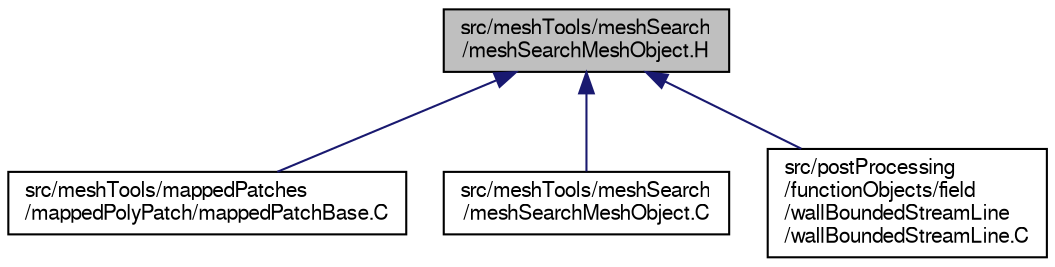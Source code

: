 digraph "src/meshTools/meshSearch/meshSearchMeshObject.H"
{
  bgcolor="transparent";
  edge [fontname="FreeSans",fontsize="10",labelfontname="FreeSans",labelfontsize="10"];
  node [fontname="FreeSans",fontsize="10",shape=record];
  Node224 [label="src/meshTools/meshSearch\l/meshSearchMeshObject.H",height=0.2,width=0.4,color="black", fillcolor="grey75", style="filled", fontcolor="black"];
  Node224 -> Node225 [dir="back",color="midnightblue",fontsize="10",style="solid",fontname="FreeSans"];
  Node225 [label="src/meshTools/mappedPatches\l/mappedPolyPatch/mappedPatchBase.C",height=0.2,width=0.4,color="black",URL="$a07592.html"];
  Node224 -> Node226 [dir="back",color="midnightblue",fontsize="10",style="solid",fontname="FreeSans"];
  Node226 [label="src/meshTools/meshSearch\l/meshSearchMeshObject.C",height=0.2,width=0.4,color="black",URL="$a07634.html"];
  Node224 -> Node227 [dir="back",color="midnightblue",fontsize="10",style="solid",fontname="FreeSans"];
  Node227 [label="src/postProcessing\l/functionObjects/field\l/wallBoundedStreamLine\l/wallBoundedStreamLine.C",height=0.2,width=0.4,color="black",URL="$a13469.html"];
}
